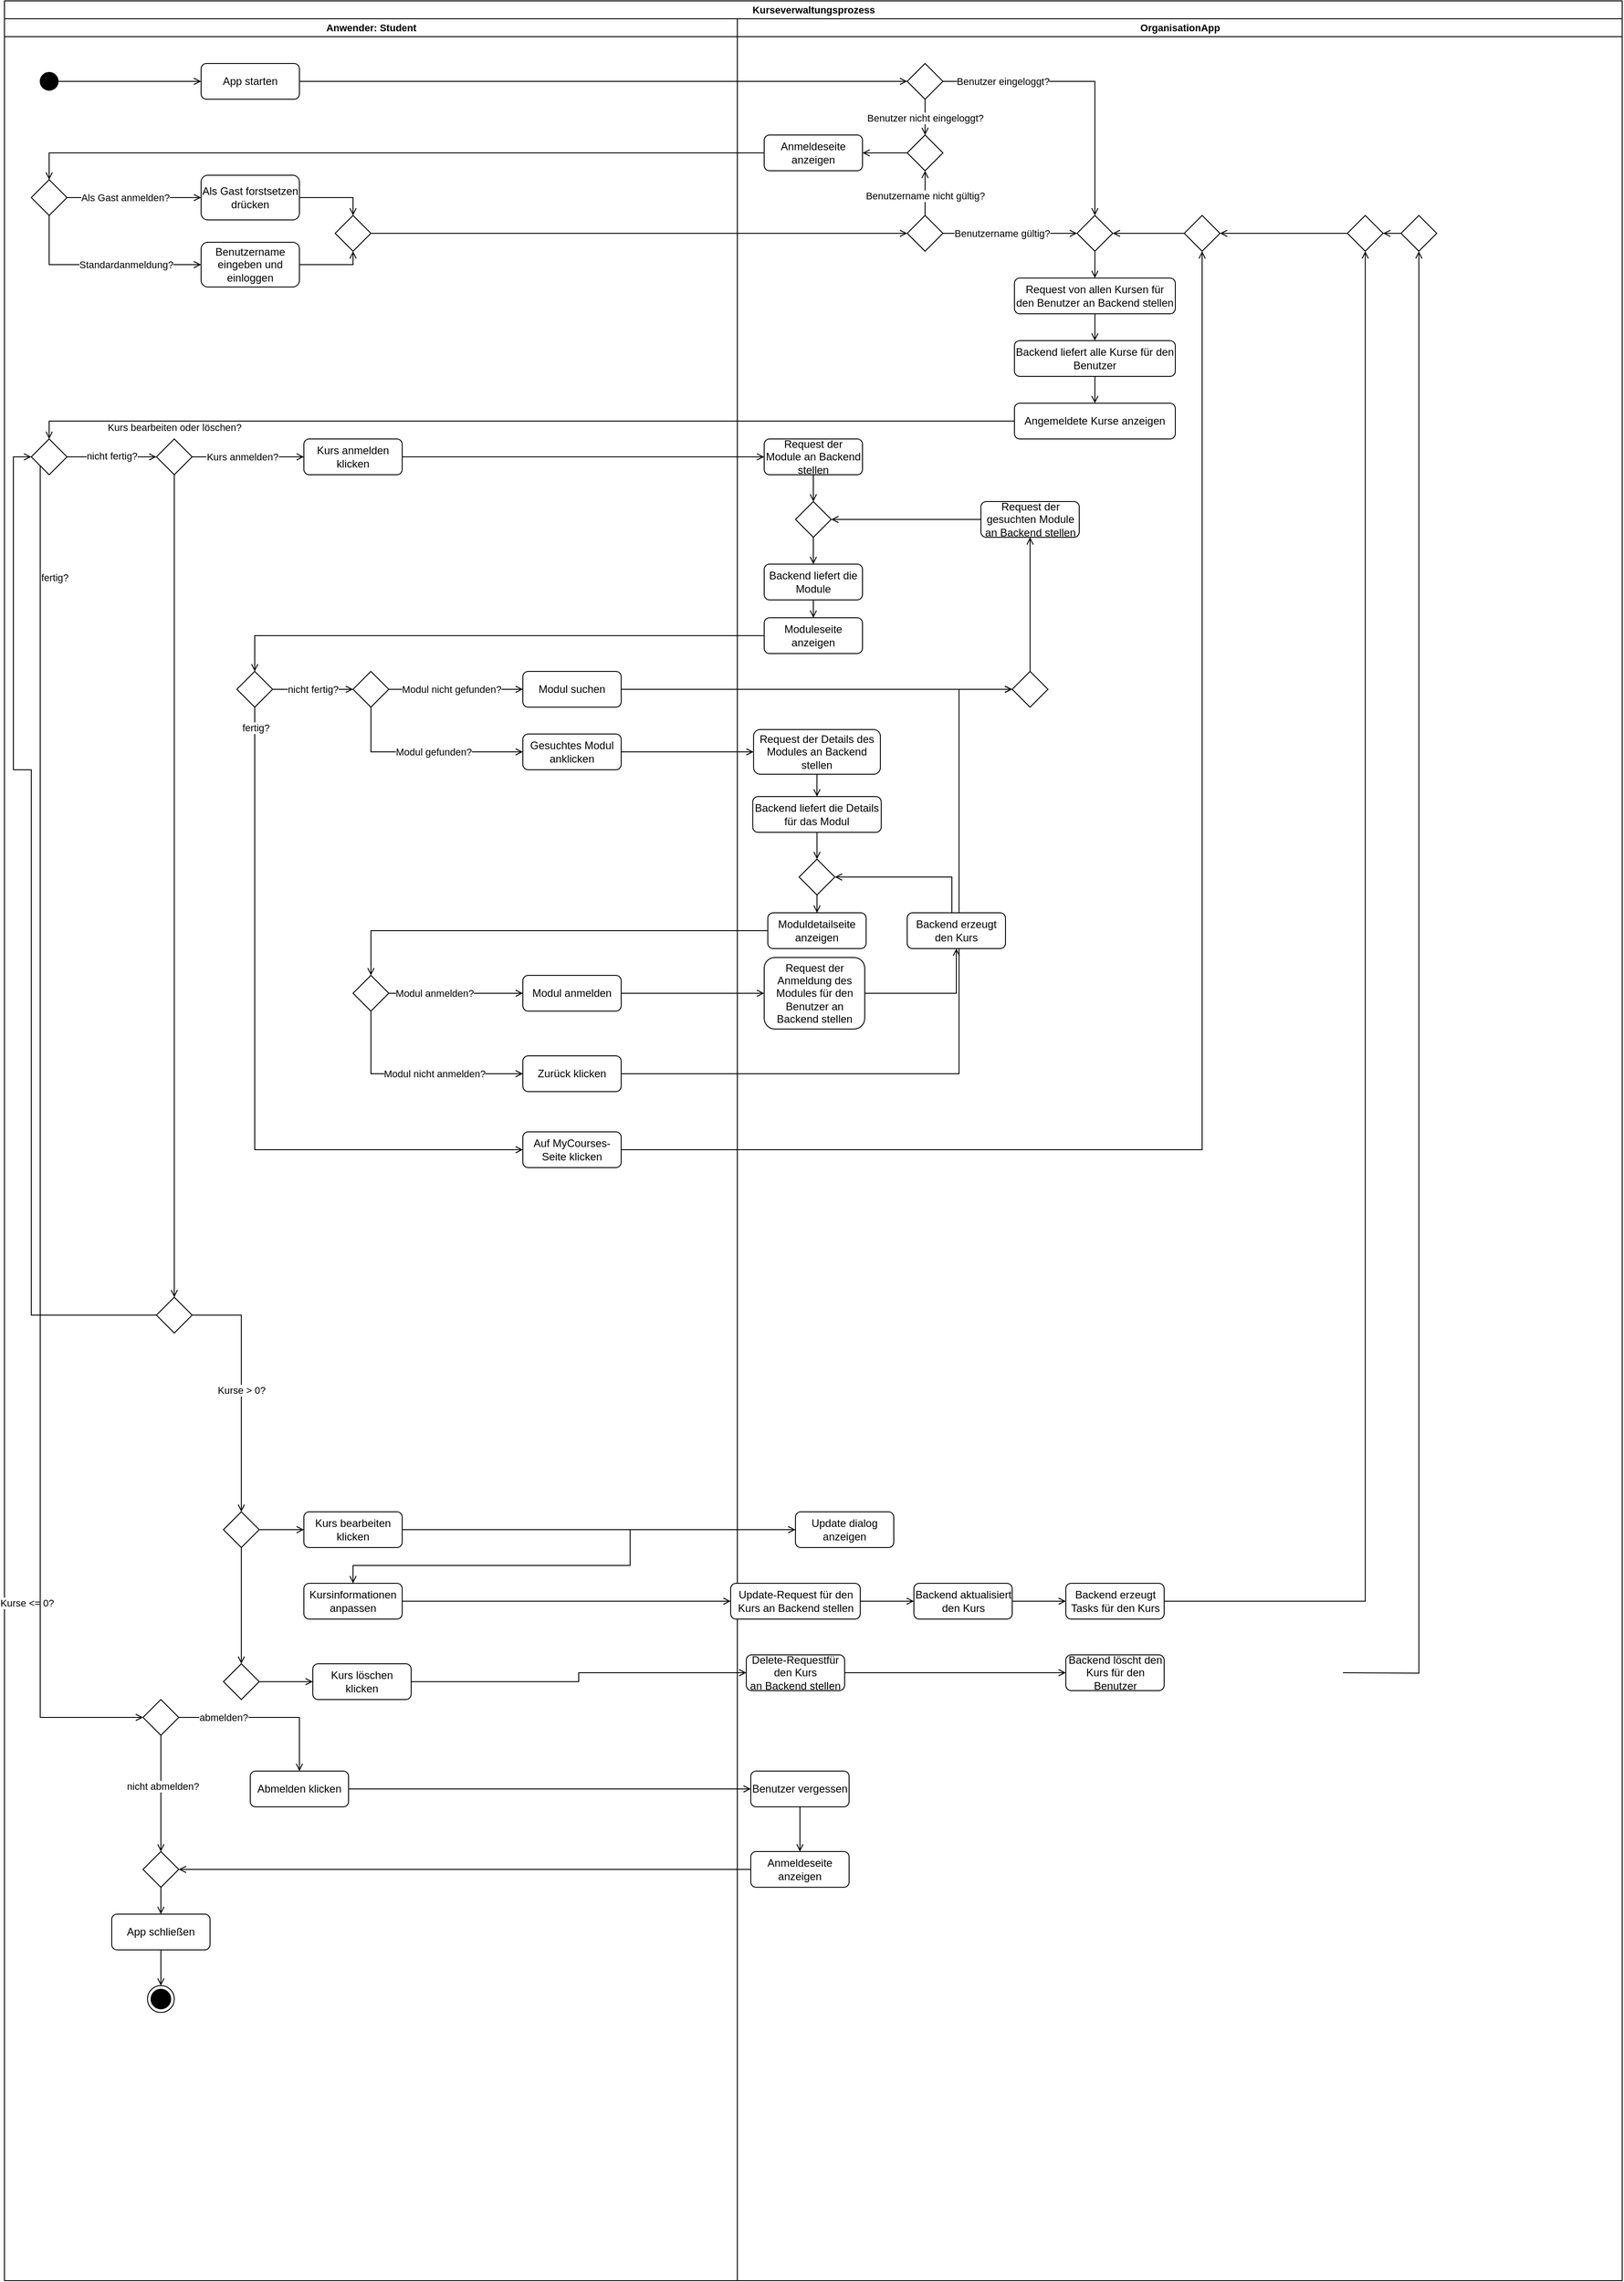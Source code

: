 <mxfile version="22.1.16" type="device">
  <diagram id="prtHgNgQTEPvFCAcTncT" name="Page-1">
    <mxGraphModel dx="6248" dy="3636" grid="1" gridSize="10" guides="1" tooltips="1" connect="1" arrows="1" fold="1" page="1" pageScale="1" pageWidth="2339" pageHeight="3300" math="0" shadow="0">
      <root>
        <mxCell id="0" />
        <mxCell id="1" parent="0" />
        <mxCell id="r15vyIwHmRAf6tkdbMvE-11" value="Kurseverwaltungsprozess" style="swimlane;childLayout=stackLayout;resizeParent=1;resizeParentMax=0;startSize=20;html=1;fontFamily=Helvetica;fontSize=11;fontColor=default;" parent="1" vertex="1">
          <mxGeometry x="220" y="50" width="1810" height="2550" as="geometry" />
        </mxCell>
        <mxCell id="0JrusJnMJfVBX46V95SI-39" style="edgeStyle=orthogonalEdgeStyle;rounded=0;orthogonalLoop=1;jettySize=auto;html=1;endArrow=open;endFill=0;" parent="r15vyIwHmRAf6tkdbMvE-11" source="0JrusJnMJfVBX46V95SI-16" target="0JrusJnMJfVBX46V95SI-38" edge="1">
          <mxGeometry relative="1" as="geometry">
            <Array as="points">
              <mxPoint x="760" y="260" />
              <mxPoint x="760" y="260" />
            </Array>
          </mxGeometry>
        </mxCell>
        <mxCell id="0JrusJnMJfVBX46V95SI-12" style="edgeStyle=orthogonalEdgeStyle;rounded=0;orthogonalLoop=1;jettySize=auto;html=1;endArrow=open;endFill=0;" parent="r15vyIwHmRAf6tkdbMvE-11" source="r15vyIwHmRAf6tkdbMvE-31" target="0JrusJnMJfVBX46V95SI-8" edge="1">
          <mxGeometry relative="1" as="geometry" />
        </mxCell>
        <mxCell id="lxgantifRZ7oLD4zVD7n-120" style="edgeStyle=orthogonalEdgeStyle;shape=connector;rounded=0;orthogonalLoop=1;jettySize=auto;html=1;labelBackgroundColor=default;strokeColor=default;align=center;verticalAlign=middle;fontFamily=Helvetica;fontSize=11;fontColor=default;endArrow=open;endFill=0;" edge="1" parent="r15vyIwHmRAf6tkdbMvE-11" source="0JrusJnMJfVBX46V95SI-94" target="lxgantifRZ7oLD4zVD7n-123">
          <mxGeometry relative="1" as="geometry">
            <Array as="points">
              <mxPoint x="580" y="510" />
              <mxPoint x="580" y="510" />
            </Array>
          </mxGeometry>
        </mxCell>
        <mxCell id="lxgantifRZ7oLD4zVD7n-125" style="edgeStyle=orthogonalEdgeStyle;shape=connector;rounded=0;orthogonalLoop=1;jettySize=auto;html=1;labelBackgroundColor=default;strokeColor=default;align=center;verticalAlign=middle;fontFamily=Helvetica;fontSize=11;fontColor=default;endArrow=open;endFill=0;" edge="1" parent="r15vyIwHmRAf6tkdbMvE-11" source="lxgantifRZ7oLD4zVD7n-119" target="lxgantifRZ7oLD4zVD7n-166">
          <mxGeometry relative="1" as="geometry">
            <Array as="points">
              <mxPoint x="280" y="710" />
            </Array>
          </mxGeometry>
        </mxCell>
        <mxCell id="lxgantifRZ7oLD4zVD7n-143" style="edgeStyle=orthogonalEdgeStyle;shape=connector;rounded=0;orthogonalLoop=1;jettySize=auto;html=1;labelBackgroundColor=default;strokeColor=default;align=center;verticalAlign=middle;fontFamily=Helvetica;fontSize=11;fontColor=default;endArrow=open;endFill=0;" edge="1" parent="r15vyIwHmRAf6tkdbMvE-11" source="lxgantifRZ7oLD4zVD7n-128" target="lxgantifRZ7oLD4zVD7n-141">
          <mxGeometry relative="1" as="geometry" />
        </mxCell>
        <mxCell id="lxgantifRZ7oLD4zVD7n-179" style="edgeStyle=orthogonalEdgeStyle;shape=connector;rounded=0;orthogonalLoop=1;jettySize=auto;html=1;labelBackgroundColor=default;strokeColor=default;align=center;verticalAlign=middle;fontFamily=Helvetica;fontSize=11;fontColor=default;endArrow=open;endFill=0;" edge="1" parent="r15vyIwHmRAf6tkdbMvE-11" source="lxgantifRZ7oLD4zVD7n-129" target="lxgantifRZ7oLD4zVD7n-178">
          <mxGeometry relative="1" as="geometry" />
        </mxCell>
        <mxCell id="lxgantifRZ7oLD4zVD7n-165" style="edgeStyle=orthogonalEdgeStyle;shape=connector;rounded=0;orthogonalLoop=1;jettySize=auto;html=1;labelBackgroundColor=default;strokeColor=default;align=center;verticalAlign=middle;fontFamily=Helvetica;fontSize=11;fontColor=default;endArrow=open;endFill=0;" edge="1" parent="r15vyIwHmRAf6tkdbMvE-11" source="lxgantifRZ7oLD4zVD7n-161" target="lxgantifRZ7oLD4zVD7n-169">
          <mxGeometry relative="1" as="geometry">
            <mxPoint x="470.0" y="1250" as="sourcePoint" />
            <mxPoint x="1045" y="1070.0" as="targetPoint" />
            <Array as="points">
              <mxPoint x="1068" y="1200" />
            </Array>
          </mxGeometry>
        </mxCell>
        <mxCell id="r15vyIwHmRAf6tkdbMvE-21" style="edgeStyle=orthogonalEdgeStyle;shape=connector;rounded=0;orthogonalLoop=1;jettySize=auto;html=1;labelBackgroundColor=default;strokeColor=default;align=center;verticalAlign=middle;fontFamily=Helvetica;fontSize=11;fontColor=default;endArrow=open;endFill=0;" parent="r15vyIwHmRAf6tkdbMvE-11" source="r15vyIwHmRAf6tkdbMvE-18" target="r15vyIwHmRAf6tkdbMvE-20" edge="1">
          <mxGeometry relative="1" as="geometry" />
        </mxCell>
        <mxCell id="lxgantifRZ7oLD4zVD7n-191" style="edgeStyle=orthogonalEdgeStyle;shape=connector;rounded=0;orthogonalLoop=1;jettySize=auto;html=1;labelBackgroundColor=default;strokeColor=default;align=center;verticalAlign=middle;fontFamily=Helvetica;fontSize=11;fontColor=default;endArrow=open;endFill=0;" edge="1" parent="r15vyIwHmRAf6tkdbMvE-11" source="lxgantifRZ7oLD4zVD7n-186" target="lxgantifRZ7oLD4zVD7n-188">
          <mxGeometry relative="1" as="geometry">
            <mxPoint x="1330" y="490" as="targetPoint" />
          </mxGeometry>
        </mxCell>
        <mxCell id="lxgantifRZ7oLD4zVD7n-156" style="edgeStyle=orthogonalEdgeStyle;shape=connector;rounded=0;orthogonalLoop=1;jettySize=auto;html=1;labelBackgroundColor=default;strokeColor=default;align=center;verticalAlign=middle;fontFamily=Helvetica;fontSize=11;fontColor=default;endArrow=open;endFill=0;" edge="1" parent="r15vyIwHmRAf6tkdbMvE-11" source="0JrusJnMJfVBX46V95SI-2" target="0JrusJnMJfVBX46V95SI-110">
          <mxGeometry relative="1" as="geometry">
            <mxPoint x="907.474" y="530.026" as="targetPoint" />
            <Array as="points">
              <mxPoint x="50" y="470" />
            </Array>
          </mxGeometry>
        </mxCell>
        <mxCell id="lxgantifRZ7oLD4zVD7n-139" style="edgeStyle=orthogonalEdgeStyle;shape=connector;rounded=0;orthogonalLoop=1;jettySize=auto;html=1;labelBackgroundColor=default;strokeColor=default;align=center;verticalAlign=middle;fontFamily=Helvetica;fontSize=11;fontColor=default;endArrow=open;endFill=0;" edge="1" parent="r15vyIwHmRAf6tkdbMvE-11" source="lxgantifRZ7oLD4zVD7n-121" target="lxgantifRZ7oLD4zVD7n-169">
          <mxGeometry relative="1" as="geometry">
            <Array as="points">
              <mxPoint x="840" y="770" />
              <mxPoint x="840" y="770" />
            </Array>
          </mxGeometry>
        </mxCell>
        <mxCell id="r15vyIwHmRAf6tkdbMvE-12" value="Anwender: Student" style="swimlane;startSize=20;html=1;fontFamily=Helvetica;fontSize=11;fontColor=default;" parent="r15vyIwHmRAf6tkdbMvE-11" vertex="1">
          <mxGeometry y="20" width="820" height="2530" as="geometry" />
        </mxCell>
        <mxCell id="0JrusJnMJfVBX46V95SI-94" value="Kurs anmelden klicken" style="rounded=1;whiteSpace=wrap;html=1;" parent="r15vyIwHmRAf6tkdbMvE-12" vertex="1">
          <mxGeometry x="335" y="470" width="110" height="40" as="geometry" />
        </mxCell>
        <mxCell id="lxgantifRZ7oLD4zVD7n-192" style="edgeStyle=orthogonalEdgeStyle;shape=connector;rounded=0;orthogonalLoop=1;jettySize=auto;html=1;labelBackgroundColor=default;strokeColor=default;align=center;verticalAlign=middle;fontFamily=Helvetica;fontSize=11;fontColor=default;endArrow=open;endFill=0;" edge="1" parent="r15vyIwHmRAf6tkdbMvE-12" source="0JrusJnMJfVBX46V95SI-5" target="0JrusJnMJfVBX46V95SI-16">
          <mxGeometry relative="1" as="geometry">
            <Array as="points">
              <mxPoint x="390" y="275" />
            </Array>
          </mxGeometry>
        </mxCell>
        <mxCell id="0JrusJnMJfVBX46V95SI-5" value="Benutzername eingeben und einloggen" style="rounded=1;whiteSpace=wrap;html=1;" parent="r15vyIwHmRAf6tkdbMvE-12" vertex="1">
          <mxGeometry x="220" y="250" width="110" height="50" as="geometry" />
        </mxCell>
        <mxCell id="0JrusJnMJfVBX46V95SI-9" value="Als Gast forstsetzen drücken" style="rounded=1;whiteSpace=wrap;html=1;" parent="r15vyIwHmRAf6tkdbMvE-12" vertex="1">
          <mxGeometry x="220" y="175" width="110" height="50" as="geometry" />
        </mxCell>
        <mxCell id="0JrusJnMJfVBX46V95SI-16" value="" style="rhombus;whiteSpace=wrap;html=1;" parent="r15vyIwHmRAf6tkdbMvE-12" vertex="1">
          <mxGeometry x="370" y="220" width="40" height="40" as="geometry" />
        </mxCell>
        <mxCell id="0JrusJnMJfVBX46V95SI-18" style="edgeStyle=orthogonalEdgeStyle;rounded=0;orthogonalLoop=1;jettySize=auto;html=1;endArrow=open;endFill=0;" parent="r15vyIwHmRAf6tkdbMvE-12" source="0JrusJnMJfVBX46V95SI-9" target="0JrusJnMJfVBX46V95SI-16" edge="1">
          <mxGeometry relative="1" as="geometry">
            <Array as="points">
              <mxPoint x="390" y="200" />
            </Array>
          </mxGeometry>
        </mxCell>
        <mxCell id="0JrusJnMJfVBX46V95SI-8" value="" style="rhombus;whiteSpace=wrap;html=1;" parent="r15vyIwHmRAf6tkdbMvE-12" vertex="1">
          <mxGeometry x="30" y="180" width="40" height="40" as="geometry" />
        </mxCell>
        <mxCell id="0JrusJnMJfVBX46V95SI-10" style="edgeStyle=orthogonalEdgeStyle;rounded=0;orthogonalLoop=1;jettySize=auto;html=1;endArrow=open;endFill=0;" parent="r15vyIwHmRAf6tkdbMvE-12" source="0JrusJnMJfVBX46V95SI-8" target="0JrusJnMJfVBX46V95SI-5" edge="1">
          <mxGeometry relative="1" as="geometry">
            <Array as="points">
              <mxPoint x="50" y="275" />
            </Array>
          </mxGeometry>
        </mxCell>
        <mxCell id="0JrusJnMJfVBX46V95SI-13" value="Standardanmeldung?" style="edgeLabel;html=1;align=center;verticalAlign=middle;resizable=0;points=[];" parent="0JrusJnMJfVBX46V95SI-10" vertex="1" connectable="0">
          <mxGeometry x="-0.062" relative="1" as="geometry">
            <mxPoint x="35" as="offset" />
          </mxGeometry>
        </mxCell>
        <mxCell id="0JrusJnMJfVBX46V95SI-11" style="edgeStyle=orthogonalEdgeStyle;rounded=0;orthogonalLoop=1;jettySize=auto;html=1;endArrow=open;endFill=0;" parent="r15vyIwHmRAf6tkdbMvE-12" source="0JrusJnMJfVBX46V95SI-8" target="0JrusJnMJfVBX46V95SI-9" edge="1">
          <mxGeometry relative="1" as="geometry">
            <Array as="points">
              <mxPoint x="125" y="200" />
            </Array>
          </mxGeometry>
        </mxCell>
        <mxCell id="0JrusJnMJfVBX46V95SI-15" value="Als Gast anmelden?" style="edgeLabel;html=1;align=center;verticalAlign=middle;resizable=0;points=[];" parent="0JrusJnMJfVBX46V95SI-11" vertex="1" connectable="0">
          <mxGeometry x="-0.052" relative="1" as="geometry">
            <mxPoint x="-6" as="offset" />
          </mxGeometry>
        </mxCell>
        <mxCell id="0JrusJnMJfVBX46V95SI-99" style="edgeStyle=orthogonalEdgeStyle;rounded=0;orthogonalLoop=1;jettySize=auto;html=1;endArrow=open;endFill=0;" parent="r15vyIwHmRAf6tkdbMvE-12" source="0JrusJnMJfVBX46V95SI-98" target="0JrusJnMJfVBX46V95SI-94" edge="1">
          <mxGeometry relative="1" as="geometry" />
        </mxCell>
        <mxCell id="lxgantifRZ7oLD4zVD7n-19" value="Kurs anmelden?" style="edgeLabel;html=1;align=center;verticalAlign=middle;resizable=0;points=[];fontSize=11;fontFamily=Helvetica;fontColor=default;" vertex="1" connectable="0" parent="0JrusJnMJfVBX46V95SI-99">
          <mxGeometry x="-0.483" relative="1" as="geometry">
            <mxPoint x="23" as="offset" />
          </mxGeometry>
        </mxCell>
        <mxCell id="0JrusJnMJfVBX46V95SI-98" value="" style="rhombus;whiteSpace=wrap;html=1;" parent="r15vyIwHmRAf6tkdbMvE-12" vertex="1">
          <mxGeometry x="170" y="470" width="40" height="40" as="geometry" />
        </mxCell>
        <mxCell id="lxgantifRZ7oLD4zVD7n-4" style="edgeStyle=orthogonalEdgeStyle;rounded=0;orthogonalLoop=1;jettySize=auto;html=1;endArrow=open;endFill=0;" edge="1" parent="r15vyIwHmRAf6tkdbMvE-12" source="0JrusJnMJfVBX46V95SI-110" target="0JrusJnMJfVBX46V95SI-98">
          <mxGeometry relative="1" as="geometry">
            <Array as="points">
              <mxPoint x="100" y="490" />
              <mxPoint x="100" y="490" />
            </Array>
          </mxGeometry>
        </mxCell>
        <mxCell id="lxgantifRZ7oLD4zVD7n-5" value="nicht fertig?" style="edgeLabel;html=1;align=center;verticalAlign=middle;resizable=0;points=[];" vertex="1" connectable="0" parent="lxgantifRZ7oLD4zVD7n-4">
          <mxGeometry x="-0.002" y="1" relative="1" as="geometry">
            <mxPoint as="offset" />
          </mxGeometry>
        </mxCell>
        <mxCell id="0JrusJnMJfVBX46V95SI-110" value="" style="rhombus;whiteSpace=wrap;html=1;" parent="r15vyIwHmRAf6tkdbMvE-12" vertex="1">
          <mxGeometry x="30" y="470" width="40" height="40" as="geometry" />
        </mxCell>
        <mxCell id="lxgantifRZ7oLD4zVD7n-187" style="edgeStyle=orthogonalEdgeStyle;shape=connector;rounded=0;orthogonalLoop=1;jettySize=auto;html=1;labelBackgroundColor=default;strokeColor=default;align=center;verticalAlign=middle;fontFamily=Helvetica;fontSize=11;fontColor=default;endArrow=open;endFill=0;" edge="1" parent="r15vyIwHmRAf6tkdbMvE-12" source="lxgantifRZ7oLD4zVD7n-166" target="lxgantifRZ7oLD4zVD7n-186">
          <mxGeometry relative="1" as="geometry">
            <Array as="points">
              <mxPoint x="280" y="1265" />
            </Array>
          </mxGeometry>
        </mxCell>
        <mxCell id="lxgantifRZ7oLD4zVD7n-194" value="fertig?" style="edgeLabel;html=1;align=center;verticalAlign=middle;resizable=0;points=[];fontSize=11;fontFamily=Helvetica;fontColor=default;" vertex="1" connectable="0" parent="lxgantifRZ7oLD4zVD7n-187">
          <mxGeometry x="-0.942" y="1" relative="1" as="geometry">
            <mxPoint as="offset" />
          </mxGeometry>
        </mxCell>
        <mxCell id="lxgantifRZ7oLD4zVD7n-166" value="" style="rhombus;whiteSpace=wrap;html=1;" vertex="1" parent="r15vyIwHmRAf6tkdbMvE-12">
          <mxGeometry x="260" y="730" width="40" height="40" as="geometry" />
        </mxCell>
        <mxCell id="lxgantifRZ7oLD4zVD7n-128" value="Gesuchtes Modul anklicken" style="rounded=1;whiteSpace=wrap;html=1;" vertex="1" parent="r15vyIwHmRAf6tkdbMvE-12">
          <mxGeometry x="580" y="800" width="110" height="40" as="geometry" />
        </mxCell>
        <mxCell id="lxgantifRZ7oLD4zVD7n-129" value="Modul anmelden" style="rounded=1;whiteSpace=wrap;html=1;" vertex="1" parent="r15vyIwHmRAf6tkdbMvE-12">
          <mxGeometry x="580" y="1070" width="110" height="40" as="geometry" />
        </mxCell>
        <mxCell id="lxgantifRZ7oLD4zVD7n-161" value="Zurück klicken" style="rounded=1;whiteSpace=wrap;html=1;" vertex="1" parent="r15vyIwHmRAf6tkdbMvE-12">
          <mxGeometry x="580" y="1160" width="110" height="40" as="geometry" />
        </mxCell>
        <mxCell id="lxgantifRZ7oLD4zVD7n-186" value="Auf MyCourses-Seite klicken" style="rounded=1;whiteSpace=wrap;html=1;" vertex="1" parent="r15vyIwHmRAf6tkdbMvE-12">
          <mxGeometry x="580" y="1245" width="110" height="40" as="geometry" />
        </mxCell>
        <mxCell id="r15vyIwHmRAf6tkdbMvE-15" value="" style="ellipse;whiteSpace=wrap;html=1;fillColor=#000000;" parent="r15vyIwHmRAf6tkdbMvE-12" vertex="1">
          <mxGeometry x="40" y="60" width="20" height="20" as="geometry" />
        </mxCell>
        <mxCell id="r15vyIwHmRAf6tkdbMvE-18" value="App starten" style="rounded=1;whiteSpace=wrap;html=1;" parent="r15vyIwHmRAf6tkdbMvE-12" vertex="1">
          <mxGeometry x="220" y="50" width="110" height="40" as="geometry" />
        </mxCell>
        <mxCell id="r15vyIwHmRAf6tkdbMvE-17" style="edgeStyle=orthogonalEdgeStyle;shape=connector;rounded=0;orthogonalLoop=1;jettySize=auto;html=1;labelBackgroundColor=default;strokeColor=default;align=center;verticalAlign=middle;fontFamily=Helvetica;fontSize=11;fontColor=default;endArrow=open;endFill=0;" parent="r15vyIwHmRAf6tkdbMvE-12" source="r15vyIwHmRAf6tkdbMvE-15" target="r15vyIwHmRAf6tkdbMvE-18" edge="1">
          <mxGeometry relative="1" as="geometry">
            <mxPoint x="410" y="50" as="targetPoint" />
          </mxGeometry>
        </mxCell>
        <mxCell id="lxgantifRZ7oLD4zVD7n-134" value="" style="rhombus;whiteSpace=wrap;html=1;" vertex="1" parent="r15vyIwHmRAf6tkdbMvE-12">
          <mxGeometry x="390" y="730" width="40" height="40" as="geometry" />
        </mxCell>
        <mxCell id="lxgantifRZ7oLD4zVD7n-137" style="edgeStyle=orthogonalEdgeStyle;shape=connector;rounded=0;orthogonalLoop=1;jettySize=auto;html=1;labelBackgroundColor=default;strokeColor=default;align=center;verticalAlign=middle;fontFamily=Helvetica;fontSize=11;fontColor=default;endArrow=open;endFill=0;" edge="1" parent="r15vyIwHmRAf6tkdbMvE-12" source="lxgantifRZ7oLD4zVD7n-134" target="lxgantifRZ7oLD4zVD7n-128">
          <mxGeometry relative="1" as="geometry">
            <Array as="points">
              <mxPoint x="410" y="820" />
            </Array>
          </mxGeometry>
        </mxCell>
        <mxCell id="lxgantifRZ7oLD4zVD7n-138" value="Modul gefunden?" style="edgeLabel;html=1;align=center;verticalAlign=middle;resizable=0;points=[];fontSize=11;fontFamily=Helvetica;fontColor=default;" vertex="1" connectable="0" parent="lxgantifRZ7oLD4zVD7n-137">
          <mxGeometry x="-0.356" y="1" relative="1" as="geometry">
            <mxPoint x="49" y="1" as="offset" />
          </mxGeometry>
        </mxCell>
        <mxCell id="lxgantifRZ7oLD4zVD7n-167" style="edgeStyle=orthogonalEdgeStyle;shape=connector;rounded=0;orthogonalLoop=1;jettySize=auto;html=1;labelBackgroundColor=default;strokeColor=default;align=center;verticalAlign=middle;fontFamily=Helvetica;fontSize=11;fontColor=default;endArrow=open;endFill=0;" edge="1" parent="r15vyIwHmRAf6tkdbMvE-12" source="lxgantifRZ7oLD4zVD7n-166" target="lxgantifRZ7oLD4zVD7n-134">
          <mxGeometry relative="1" as="geometry" />
        </mxCell>
        <mxCell id="lxgantifRZ7oLD4zVD7n-168" value="nicht fertig?" style="edgeLabel;html=1;align=center;verticalAlign=middle;resizable=0;points=[];fontSize=11;fontFamily=Helvetica;fontColor=default;" vertex="1" connectable="0" parent="lxgantifRZ7oLD4zVD7n-167">
          <mxGeometry x="-0.292" y="2" relative="1" as="geometry">
            <mxPoint x="13" y="2" as="offset" />
          </mxGeometry>
        </mxCell>
        <mxCell id="lxgantifRZ7oLD4zVD7n-121" value="Modul suchen" style="rounded=1;whiteSpace=wrap;html=1;" vertex="1" parent="r15vyIwHmRAf6tkdbMvE-12">
          <mxGeometry x="580" y="730" width="110" height="40" as="geometry" />
        </mxCell>
        <mxCell id="lxgantifRZ7oLD4zVD7n-135" style="edgeStyle=orthogonalEdgeStyle;shape=connector;rounded=0;orthogonalLoop=1;jettySize=auto;html=1;labelBackgroundColor=default;strokeColor=default;align=center;verticalAlign=middle;fontFamily=Helvetica;fontSize=11;fontColor=default;endArrow=open;endFill=0;" edge="1" parent="r15vyIwHmRAf6tkdbMvE-12" source="lxgantifRZ7oLD4zVD7n-134" target="lxgantifRZ7oLD4zVD7n-121">
          <mxGeometry relative="1" as="geometry" />
        </mxCell>
        <mxCell id="lxgantifRZ7oLD4zVD7n-136" value="Modul nicht gefunden?" style="edgeLabel;html=1;align=center;verticalAlign=middle;resizable=0;points=[];fontSize=11;fontFamily=Helvetica;fontColor=default;" vertex="1" connectable="0" parent="lxgantifRZ7oLD4zVD7n-135">
          <mxGeometry x="0.251" relative="1" as="geometry">
            <mxPoint x="-24" as="offset" />
          </mxGeometry>
        </mxCell>
        <mxCell id="lxgantifRZ7oLD4zVD7n-171" value="" style="rhombus;whiteSpace=wrap;html=1;" vertex="1" parent="r15vyIwHmRAf6tkdbMvE-12">
          <mxGeometry x="390" y="1070" width="40" height="40" as="geometry" />
        </mxCell>
        <mxCell id="lxgantifRZ7oLD4zVD7n-175" style="edgeStyle=orthogonalEdgeStyle;shape=connector;rounded=0;orthogonalLoop=1;jettySize=auto;html=1;labelBackgroundColor=default;strokeColor=default;align=center;verticalAlign=middle;fontFamily=Helvetica;fontSize=11;fontColor=default;endArrow=open;endFill=0;" edge="1" parent="r15vyIwHmRAf6tkdbMvE-12" source="lxgantifRZ7oLD4zVD7n-171" target="lxgantifRZ7oLD4zVD7n-161">
          <mxGeometry relative="1" as="geometry">
            <Array as="points">
              <mxPoint x="410" y="1180" />
            </Array>
          </mxGeometry>
        </mxCell>
        <mxCell id="lxgantifRZ7oLD4zVD7n-176" value="Modul nicht anmelden?" style="edgeLabel;html=1;align=center;verticalAlign=middle;resizable=0;points=[];fontSize=11;fontFamily=Helvetica;fontColor=default;" vertex="1" connectable="0" parent="lxgantifRZ7oLD4zVD7n-175">
          <mxGeometry x="0.246" y="1" relative="1" as="geometry">
            <mxPoint x="-9" y="1" as="offset" />
          </mxGeometry>
        </mxCell>
        <mxCell id="lxgantifRZ7oLD4zVD7n-172" style="edgeStyle=orthogonalEdgeStyle;shape=connector;rounded=0;orthogonalLoop=1;jettySize=auto;html=1;labelBackgroundColor=default;strokeColor=default;align=center;verticalAlign=middle;fontFamily=Helvetica;fontSize=11;fontColor=default;endArrow=open;endFill=0;" edge="1" parent="r15vyIwHmRAf6tkdbMvE-12" source="lxgantifRZ7oLD4zVD7n-171" target="lxgantifRZ7oLD4zVD7n-129">
          <mxGeometry relative="1" as="geometry">
            <Array as="points">
              <mxPoint x="500" y="1090" />
              <mxPoint x="500" y="1090" />
            </Array>
          </mxGeometry>
        </mxCell>
        <mxCell id="lxgantifRZ7oLD4zVD7n-174" value="Modul anmelden?" style="edgeLabel;html=1;align=center;verticalAlign=middle;resizable=0;points=[];fontSize=11;fontFamily=Helvetica;fontColor=default;" vertex="1" connectable="0" parent="lxgantifRZ7oLD4zVD7n-172">
          <mxGeometry x="-0.392" y="-1" relative="1" as="geometry">
            <mxPoint x="5" y="-1" as="offset" />
          </mxGeometry>
        </mxCell>
        <mxCell id="0JrusJnMJfVBX46V95SI-103" value="" style="rhombus;whiteSpace=wrap;html=1;" parent="r15vyIwHmRAf6tkdbMvE-12" vertex="1">
          <mxGeometry x="170" y="1430" width="40" height="40" as="geometry" />
        </mxCell>
        <mxCell id="0JrusJnMJfVBX46V95SI-105" style="edgeStyle=orthogonalEdgeStyle;rounded=0;orthogonalLoop=1;jettySize=auto;html=1;endArrow=open;endFill=0;" parent="r15vyIwHmRAf6tkdbMvE-12" source="0JrusJnMJfVBX46V95SI-98" target="0JrusJnMJfVBX46V95SI-103" edge="1">
          <mxGeometry relative="1" as="geometry" />
        </mxCell>
        <mxCell id="lxgantifRZ7oLD4zVD7n-20" value="Kurs bearbeiten oder löschen?" style="edgeLabel;html=1;align=center;verticalAlign=middle;resizable=0;points=[];fontSize=11;fontFamily=Helvetica;fontColor=default;" vertex="1" connectable="0" parent="0JrusJnMJfVBX46V95SI-105">
          <mxGeometry x="-0.426" y="1" relative="1" as="geometry">
            <mxPoint x="-1" y="-317" as="offset" />
          </mxGeometry>
        </mxCell>
        <mxCell id="0JrusJnMJfVBX46V95SI-104" style="edgeStyle=orthogonalEdgeStyle;rounded=0;orthogonalLoop=1;jettySize=auto;html=1;endArrow=open;endFill=0;" parent="r15vyIwHmRAf6tkdbMvE-12" source="0JrusJnMJfVBX46V95SI-103" target="0JrusJnMJfVBX46V95SI-110" edge="1">
          <mxGeometry relative="1" as="geometry">
            <Array as="points">
              <mxPoint x="30" y="1450" />
              <mxPoint x="30" y="840" />
              <mxPoint x="10" y="840" />
              <mxPoint x="10" y="490" />
            </Array>
          </mxGeometry>
        </mxCell>
        <mxCell id="lxgantifRZ7oLD4zVD7n-22" value="Kurse &amp;lt;= 0?" style="edgeLabel;html=1;align=center;verticalAlign=middle;resizable=0;points=[];fontSize=11;fontFamily=Helvetica;fontColor=default;" vertex="1" connectable="0" parent="0JrusJnMJfVBX46V95SI-104">
          <mxGeometry x="-0.189" y="1" relative="1" as="geometry">
            <mxPoint x="-4" y="644" as="offset" />
          </mxGeometry>
        </mxCell>
        <mxCell id="lxgantifRZ7oLD4zVD7n-177" style="edgeStyle=orthogonalEdgeStyle;shape=connector;rounded=0;orthogonalLoop=1;jettySize=auto;html=1;labelBackgroundColor=default;strokeColor=default;align=center;verticalAlign=middle;fontFamily=Helvetica;fontSize=11;fontColor=default;endArrow=open;endFill=0;" edge="1" parent="r15vyIwHmRAf6tkdbMvE-11" source="lxgantifRZ7oLD4zVD7n-122" target="lxgantifRZ7oLD4zVD7n-171">
          <mxGeometry relative="1" as="geometry" />
        </mxCell>
        <mxCell id="r15vyIwHmRAf6tkdbMvE-13" value="OrganisationApp" style="swimlane;startSize=20;html=1;fontFamily=Helvetica;fontSize=11;fontColor=default;" parent="r15vyIwHmRAf6tkdbMvE-11" vertex="1">
          <mxGeometry x="820" y="20" width="990" height="2530" as="geometry" />
        </mxCell>
        <mxCell id="r15vyIwHmRAf6tkdbMvE-33" style="edgeStyle=orthogonalEdgeStyle;shape=connector;rounded=0;orthogonalLoop=1;jettySize=auto;html=1;labelBackgroundColor=default;strokeColor=default;align=center;verticalAlign=middle;fontFamily=Helvetica;fontSize=11;fontColor=default;endArrow=open;endFill=0;" parent="r15vyIwHmRAf6tkdbMvE-13" source="r15vyIwHmRAf6tkdbMvE-20" target="0JrusJnMJfVBX46V95SI-40" edge="1">
          <mxGeometry relative="1" as="geometry">
            <Array as="points">
              <mxPoint x="210" y="120" />
              <mxPoint x="210" y="120" />
            </Array>
          </mxGeometry>
        </mxCell>
        <mxCell id="r15vyIwHmRAf6tkdbMvE-38" value="Benutzer nicht eingeloggt?" style="edgeLabel;html=1;align=center;verticalAlign=middle;resizable=0;points=[];fontSize=11;fontFamily=Helvetica;fontColor=default;" parent="r15vyIwHmRAf6tkdbMvE-33" vertex="1" connectable="0">
          <mxGeometry x="-0.428" y="-3" relative="1" as="geometry">
            <mxPoint x="3" y="9" as="offset" />
          </mxGeometry>
        </mxCell>
        <mxCell id="0JrusJnMJfVBX46V95SI-3" style="edgeStyle=orthogonalEdgeStyle;rounded=0;orthogonalLoop=1;jettySize=auto;html=1;endArrow=open;endFill=0;" parent="r15vyIwHmRAf6tkdbMvE-13" source="r15vyIwHmRAf6tkdbMvE-20" target="0JrusJnMJfVBX46V95SI-46" edge="1">
          <mxGeometry relative="1" as="geometry" />
        </mxCell>
        <mxCell id="0JrusJnMJfVBX46V95SI-4" value="Benutzer eingeloggt?" style="edgeLabel;html=1;align=center;verticalAlign=middle;resizable=0;points=[];" parent="0JrusJnMJfVBX46V95SI-3" vertex="1" connectable="0">
          <mxGeometry x="0.131" y="-1" relative="1" as="geometry">
            <mxPoint x="-102" y="-11" as="offset" />
          </mxGeometry>
        </mxCell>
        <mxCell id="r15vyIwHmRAf6tkdbMvE-20" value="" style="rhombus;whiteSpace=wrap;html=1;" parent="r15vyIwHmRAf6tkdbMvE-13" vertex="1">
          <mxGeometry x="190" y="50" width="40" height="40" as="geometry" />
        </mxCell>
        <mxCell id="r15vyIwHmRAf6tkdbMvE-31" value="Anmeldeseite anzeigen" style="rounded=1;whiteSpace=wrap;html=1;" parent="r15vyIwHmRAf6tkdbMvE-13" vertex="1">
          <mxGeometry x="30" y="130" width="110" height="40" as="geometry" />
        </mxCell>
        <mxCell id="0JrusJnMJfVBX46V95SI-2" value="Angemeldete Kurse anzeigen" style="rounded=1;whiteSpace=wrap;html=1;" parent="r15vyIwHmRAf6tkdbMvE-13" vertex="1">
          <mxGeometry x="310" y="430" width="180" height="40" as="geometry" />
        </mxCell>
        <mxCell id="0JrusJnMJfVBX46V95SI-41" style="edgeStyle=orthogonalEdgeStyle;rounded=0;orthogonalLoop=1;jettySize=auto;html=1;endArrow=open;endFill=0;" parent="r15vyIwHmRAf6tkdbMvE-13" source="0JrusJnMJfVBX46V95SI-38" target="0JrusJnMJfVBX46V95SI-40" edge="1">
          <mxGeometry relative="1" as="geometry">
            <mxPoint x="99.74" y="370" as="sourcePoint" />
            <mxPoint x="99.74" y="230" as="targetPoint" />
          </mxGeometry>
        </mxCell>
        <mxCell id="0JrusJnMJfVBX46V95SI-43" value="Benutzername nicht gültig?" style="edgeLabel;html=1;align=center;verticalAlign=middle;resizable=0;points=[];" parent="0JrusJnMJfVBX46V95SI-41" vertex="1" connectable="0">
          <mxGeometry x="-0.608" y="1" relative="1" as="geometry">
            <mxPoint x="1" y="-12" as="offset" />
          </mxGeometry>
        </mxCell>
        <mxCell id="0JrusJnMJfVBX46V95SI-44" style="edgeStyle=orthogonalEdgeStyle;rounded=0;orthogonalLoop=1;jettySize=auto;html=1;endArrow=open;endFill=0;" parent="r15vyIwHmRAf6tkdbMvE-13" source="0JrusJnMJfVBX46V95SI-38" target="0JrusJnMJfVBX46V95SI-46" edge="1">
          <mxGeometry relative="1" as="geometry" />
        </mxCell>
        <mxCell id="0JrusJnMJfVBX46V95SI-45" value="Benutzername gültig?" style="edgeLabel;html=1;align=center;verticalAlign=middle;resizable=0;points=[];" parent="0JrusJnMJfVBX46V95SI-44" vertex="1" connectable="0">
          <mxGeometry x="-0.815" y="-1" relative="1" as="geometry">
            <mxPoint x="52" y="-1" as="offset" />
          </mxGeometry>
        </mxCell>
        <mxCell id="0JrusJnMJfVBX46V95SI-38" value="" style="rhombus;whiteSpace=wrap;html=1;" parent="r15vyIwHmRAf6tkdbMvE-13" vertex="1">
          <mxGeometry x="190" y="220" width="40" height="40" as="geometry" />
        </mxCell>
        <mxCell id="0JrusJnMJfVBX46V95SI-42" style="edgeStyle=orthogonalEdgeStyle;rounded=0;orthogonalLoop=1;jettySize=auto;html=1;endArrow=open;endFill=0;" parent="r15vyIwHmRAf6tkdbMvE-13" source="0JrusJnMJfVBX46V95SI-40" target="r15vyIwHmRAf6tkdbMvE-31" edge="1">
          <mxGeometry relative="1" as="geometry" />
        </mxCell>
        <mxCell id="0JrusJnMJfVBX46V95SI-40" value="" style="rhombus;whiteSpace=wrap;html=1;" parent="r15vyIwHmRAf6tkdbMvE-13" vertex="1">
          <mxGeometry x="190" y="130" width="40" height="40" as="geometry" />
        </mxCell>
        <mxCell id="lxgantifRZ7oLD4zVD7n-153" style="edgeStyle=orthogonalEdgeStyle;shape=connector;rounded=0;orthogonalLoop=1;jettySize=auto;html=1;labelBackgroundColor=default;strokeColor=default;align=center;verticalAlign=middle;fontFamily=Helvetica;fontSize=11;fontColor=default;endArrow=open;endFill=0;" edge="1" parent="r15vyIwHmRAf6tkdbMvE-13" source="0JrusJnMJfVBX46V95SI-46" target="lxgantifRZ7oLD4zVD7n-150">
          <mxGeometry relative="1" as="geometry" />
        </mxCell>
        <mxCell id="0JrusJnMJfVBX46V95SI-46" value="" style="rhombus;whiteSpace=wrap;html=1;" parent="r15vyIwHmRAf6tkdbMvE-13" vertex="1">
          <mxGeometry x="380" y="220" width="40" height="40" as="geometry" />
        </mxCell>
        <mxCell id="lxgantifRZ7oLD4zVD7n-123" value="Request der Module an Backend stellen" style="rounded=1;whiteSpace=wrap;html=1;" vertex="1" parent="r15vyIwHmRAf6tkdbMvE-13">
          <mxGeometry x="30" y="470" width="110" height="40" as="geometry" />
        </mxCell>
        <mxCell id="lxgantifRZ7oLD4zVD7n-131" style="edgeStyle=orthogonalEdgeStyle;shape=connector;rounded=0;orthogonalLoop=1;jettySize=auto;html=1;labelBackgroundColor=default;strokeColor=default;align=center;verticalAlign=middle;fontFamily=Helvetica;fontSize=11;fontColor=default;endArrow=open;endFill=0;" edge="1" parent="r15vyIwHmRAf6tkdbMvE-13" source="lxgantifRZ7oLD4zVD7n-126" target="lxgantifRZ7oLD4zVD7n-157">
          <mxGeometry relative="1" as="geometry" />
        </mxCell>
        <mxCell id="lxgantifRZ7oLD4zVD7n-126" value="" style="rhombus;whiteSpace=wrap;html=1;" vertex="1" parent="r15vyIwHmRAf6tkdbMvE-13">
          <mxGeometry x="65" y="540" width="40" height="40" as="geometry" />
        </mxCell>
        <mxCell id="lxgantifRZ7oLD4zVD7n-130" style="edgeStyle=orthogonalEdgeStyle;shape=connector;rounded=0;orthogonalLoop=1;jettySize=auto;html=1;labelBackgroundColor=default;strokeColor=default;align=center;verticalAlign=middle;fontFamily=Helvetica;fontSize=11;fontColor=default;endArrow=open;endFill=0;" edge="1" parent="r15vyIwHmRAf6tkdbMvE-13" source="lxgantifRZ7oLD4zVD7n-123" target="lxgantifRZ7oLD4zVD7n-126">
          <mxGeometry relative="1" as="geometry" />
        </mxCell>
        <mxCell id="lxgantifRZ7oLD4zVD7n-140" style="edgeStyle=orthogonalEdgeStyle;shape=connector;rounded=0;orthogonalLoop=1;jettySize=auto;html=1;labelBackgroundColor=default;strokeColor=default;align=center;verticalAlign=middle;fontFamily=Helvetica;fontSize=11;fontColor=default;endArrow=open;endFill=0;" edge="1" parent="r15vyIwHmRAf6tkdbMvE-13" source="lxgantifRZ7oLD4zVD7n-132" target="lxgantifRZ7oLD4zVD7n-126">
          <mxGeometry relative="1" as="geometry">
            <Array as="points">
              <mxPoint x="190" y="560" />
              <mxPoint x="190" y="560" />
            </Array>
          </mxGeometry>
        </mxCell>
        <mxCell id="lxgantifRZ7oLD4zVD7n-154" style="edgeStyle=orthogonalEdgeStyle;shape=connector;rounded=0;orthogonalLoop=1;jettySize=auto;html=1;labelBackgroundColor=default;strokeColor=default;align=center;verticalAlign=middle;fontFamily=Helvetica;fontSize=11;fontColor=default;endArrow=open;endFill=0;" edge="1" parent="r15vyIwHmRAf6tkdbMvE-13" source="lxgantifRZ7oLD4zVD7n-150" target="lxgantifRZ7oLD4zVD7n-152">
          <mxGeometry relative="1" as="geometry" />
        </mxCell>
        <mxCell id="lxgantifRZ7oLD4zVD7n-150" value="Request von allen Kursen für den Benutzer an Backend stellen" style="rounded=1;whiteSpace=wrap;html=1;" vertex="1" parent="r15vyIwHmRAf6tkdbMvE-13">
          <mxGeometry x="310" y="290" width="180" height="40" as="geometry" />
        </mxCell>
        <mxCell id="lxgantifRZ7oLD4zVD7n-155" style="edgeStyle=orthogonalEdgeStyle;shape=connector;rounded=0;orthogonalLoop=1;jettySize=auto;html=1;labelBackgroundColor=default;strokeColor=default;align=center;verticalAlign=middle;fontFamily=Helvetica;fontSize=11;fontColor=default;endArrow=open;endFill=0;" edge="1" parent="r15vyIwHmRAf6tkdbMvE-13" source="lxgantifRZ7oLD4zVD7n-152" target="0JrusJnMJfVBX46V95SI-2">
          <mxGeometry relative="1" as="geometry" />
        </mxCell>
        <mxCell id="lxgantifRZ7oLD4zVD7n-152" value="Backend liefert alle Kurse für den Benutzer" style="rounded=1;whiteSpace=wrap;html=1;" vertex="1" parent="r15vyIwHmRAf6tkdbMvE-13">
          <mxGeometry x="310" y="360" width="180" height="40" as="geometry" />
        </mxCell>
        <mxCell id="lxgantifRZ7oLD4zVD7n-163" style="edgeStyle=orthogonalEdgeStyle;shape=connector;rounded=0;orthogonalLoop=1;jettySize=auto;html=1;labelBackgroundColor=default;strokeColor=default;align=center;verticalAlign=middle;fontFamily=Helvetica;fontSize=11;fontColor=default;endArrow=open;endFill=0;" edge="1" parent="r15vyIwHmRAf6tkdbMvE-13" source="lxgantifRZ7oLD4zVD7n-157" target="lxgantifRZ7oLD4zVD7n-119">
          <mxGeometry relative="1" as="geometry">
            <mxPoint x="85" y="680" as="targetPoint" />
          </mxGeometry>
        </mxCell>
        <mxCell id="lxgantifRZ7oLD4zVD7n-157" value="Backend liefert die Module" style="rounded=1;whiteSpace=wrap;html=1;" vertex="1" parent="r15vyIwHmRAf6tkdbMvE-13">
          <mxGeometry x="30" y="610" width="110" height="40" as="geometry" />
        </mxCell>
        <mxCell id="lxgantifRZ7oLD4zVD7n-119" value="Moduleseite anzeigen" style="rounded=1;whiteSpace=wrap;html=1;" vertex="1" parent="r15vyIwHmRAf6tkdbMvE-13">
          <mxGeometry x="30" y="670" width="110" height="40" as="geometry" />
        </mxCell>
        <mxCell id="lxgantifRZ7oLD4zVD7n-132" value="Request der gesuchten Module an Backend stellen" style="rounded=1;whiteSpace=wrap;html=1;" vertex="1" parent="r15vyIwHmRAf6tkdbMvE-13">
          <mxGeometry x="272.5" y="540" width="110" height="40" as="geometry" />
        </mxCell>
        <mxCell id="lxgantifRZ7oLD4zVD7n-142" style="edgeStyle=orthogonalEdgeStyle;shape=connector;rounded=0;orthogonalLoop=1;jettySize=auto;html=1;labelBackgroundColor=default;strokeColor=default;align=center;verticalAlign=middle;fontFamily=Helvetica;fontSize=11;fontColor=default;endArrow=open;endFill=0;" edge="1" parent="r15vyIwHmRAf6tkdbMvE-13" source="lxgantifRZ7oLD4zVD7n-141" target="lxgantifRZ7oLD4zVD7n-159">
          <mxGeometry relative="1" as="geometry" />
        </mxCell>
        <mxCell id="lxgantifRZ7oLD4zVD7n-141" value="Request der Details des Modules an Backend stellen" style="rounded=1;whiteSpace=wrap;html=1;" vertex="1" parent="r15vyIwHmRAf6tkdbMvE-13">
          <mxGeometry x="18.13" y="795" width="141.87" height="50" as="geometry" />
        </mxCell>
        <mxCell id="lxgantifRZ7oLD4zVD7n-160" style="edgeStyle=orthogonalEdgeStyle;shape=connector;rounded=0;orthogonalLoop=1;jettySize=auto;html=1;labelBackgroundColor=default;strokeColor=default;align=center;verticalAlign=middle;fontFamily=Helvetica;fontSize=11;fontColor=default;endArrow=open;endFill=0;" edge="1" parent="r15vyIwHmRAf6tkdbMvE-13" source="lxgantifRZ7oLD4zVD7n-159" target="lxgantifRZ7oLD4zVD7n-183">
          <mxGeometry relative="1" as="geometry" />
        </mxCell>
        <mxCell id="lxgantifRZ7oLD4zVD7n-159" value="Backend liefert die Details für das Modul" style="rounded=1;whiteSpace=wrap;html=1;" vertex="1" parent="r15vyIwHmRAf6tkdbMvE-13">
          <mxGeometry x="17.19" y="870" width="143.75" height="40" as="geometry" />
        </mxCell>
        <mxCell id="lxgantifRZ7oLD4zVD7n-170" style="edgeStyle=orthogonalEdgeStyle;shape=connector;rounded=0;orthogonalLoop=1;jettySize=auto;html=1;labelBackgroundColor=default;strokeColor=default;align=center;verticalAlign=middle;fontFamily=Helvetica;fontSize=11;fontColor=default;endArrow=open;endFill=0;" edge="1" parent="r15vyIwHmRAf6tkdbMvE-13" source="lxgantifRZ7oLD4zVD7n-169" target="lxgantifRZ7oLD4zVD7n-132">
          <mxGeometry relative="1" as="geometry" />
        </mxCell>
        <mxCell id="lxgantifRZ7oLD4zVD7n-169" value="" style="rhombus;whiteSpace=wrap;html=1;" vertex="1" parent="r15vyIwHmRAf6tkdbMvE-13">
          <mxGeometry x="307.5" y="730" width="40" height="40" as="geometry" />
        </mxCell>
        <mxCell id="lxgantifRZ7oLD4zVD7n-122" value="Moduldetailseite anzeigen" style="rounded=1;whiteSpace=wrap;html=1;" vertex="1" parent="r15vyIwHmRAf6tkdbMvE-13">
          <mxGeometry x="34.07" y="1000" width="110" height="40" as="geometry" />
        </mxCell>
        <mxCell id="lxgantifRZ7oLD4zVD7n-182" style="edgeStyle=orthogonalEdgeStyle;shape=connector;rounded=0;orthogonalLoop=1;jettySize=auto;html=1;labelBackgroundColor=default;strokeColor=default;align=center;verticalAlign=middle;fontFamily=Helvetica;fontSize=11;fontColor=default;endArrow=open;endFill=0;" edge="1" parent="r15vyIwHmRAf6tkdbMvE-13" source="lxgantifRZ7oLD4zVD7n-178" target="lxgantifRZ7oLD4zVD7n-181">
          <mxGeometry relative="1" as="geometry">
            <Array as="points">
              <mxPoint x="245" y="1090" />
            </Array>
          </mxGeometry>
        </mxCell>
        <mxCell id="lxgantifRZ7oLD4zVD7n-178" value="Request der Anmeldung des Modules für den Benutzer an Backend stellen" style="rounded=1;whiteSpace=wrap;html=1;" vertex="1" parent="r15vyIwHmRAf6tkdbMvE-13">
          <mxGeometry x="30" y="1050" width="112.5" height="80" as="geometry" />
        </mxCell>
        <mxCell id="lxgantifRZ7oLD4zVD7n-185" style="edgeStyle=orthogonalEdgeStyle;shape=connector;rounded=0;orthogonalLoop=1;jettySize=auto;html=1;labelBackgroundColor=default;strokeColor=default;align=center;verticalAlign=middle;fontFamily=Helvetica;fontSize=11;fontColor=default;endArrow=open;endFill=0;" edge="1" parent="r15vyIwHmRAf6tkdbMvE-13" source="lxgantifRZ7oLD4zVD7n-181" target="lxgantifRZ7oLD4zVD7n-183">
          <mxGeometry relative="1" as="geometry">
            <Array as="points">
              <mxPoint x="240" y="960" />
            </Array>
          </mxGeometry>
        </mxCell>
        <mxCell id="lxgantifRZ7oLD4zVD7n-181" value="Backend erzeugt den Kurs" style="rounded=1;whiteSpace=wrap;html=1;" vertex="1" parent="r15vyIwHmRAf6tkdbMvE-13">
          <mxGeometry x="190" y="1000" width="110" height="40" as="geometry" />
        </mxCell>
        <mxCell id="lxgantifRZ7oLD4zVD7n-184" style="edgeStyle=orthogonalEdgeStyle;shape=connector;rounded=0;orthogonalLoop=1;jettySize=auto;html=1;labelBackgroundColor=default;strokeColor=default;align=center;verticalAlign=middle;fontFamily=Helvetica;fontSize=11;fontColor=default;endArrow=open;endFill=0;" edge="1" parent="r15vyIwHmRAf6tkdbMvE-13" source="lxgantifRZ7oLD4zVD7n-183" target="lxgantifRZ7oLD4zVD7n-122">
          <mxGeometry relative="1" as="geometry" />
        </mxCell>
        <mxCell id="lxgantifRZ7oLD4zVD7n-183" value="" style="rhombus;whiteSpace=wrap;html=1;" vertex="1" parent="r15vyIwHmRAf6tkdbMvE-13">
          <mxGeometry x="69.07" y="940" width="40" height="40" as="geometry" />
        </mxCell>
        <mxCell id="lxgantifRZ7oLD4zVD7n-190" style="edgeStyle=orthogonalEdgeStyle;shape=connector;rounded=0;orthogonalLoop=1;jettySize=auto;html=1;labelBackgroundColor=default;strokeColor=default;align=center;verticalAlign=middle;fontFamily=Helvetica;fontSize=11;fontColor=default;endArrow=open;endFill=0;" edge="1" parent="r15vyIwHmRAf6tkdbMvE-13" source="lxgantifRZ7oLD4zVD7n-113" target="lxgantifRZ7oLD4zVD7n-188">
          <mxGeometry relative="1" as="geometry" />
        </mxCell>
        <mxCell id="lxgantifRZ7oLD4zVD7n-113" value="" style="rhombus;whiteSpace=wrap;html=1;" vertex="1" parent="r15vyIwHmRAf6tkdbMvE-13">
          <mxGeometry x="682.5" y="220" width="40" height="40" as="geometry" />
        </mxCell>
        <mxCell id="lxgantifRZ7oLD4zVD7n-118" style="edgeStyle=orthogonalEdgeStyle;shape=connector;rounded=0;orthogonalLoop=1;jettySize=auto;html=1;labelBackgroundColor=default;strokeColor=default;align=center;verticalAlign=middle;fontFamily=Helvetica;fontSize=11;fontColor=default;endArrow=open;endFill=0;" edge="1" parent="r15vyIwHmRAf6tkdbMvE-13" source="lxgantifRZ7oLD4zVD7n-114" target="lxgantifRZ7oLD4zVD7n-113">
          <mxGeometry relative="1" as="geometry" />
        </mxCell>
        <mxCell id="lxgantifRZ7oLD4zVD7n-114" value="" style="rhombus;whiteSpace=wrap;html=1;" vertex="1" parent="r15vyIwHmRAf6tkdbMvE-13">
          <mxGeometry x="742.5" y="220" width="40" height="40" as="geometry" />
        </mxCell>
        <mxCell id="lxgantifRZ7oLD4zVD7n-116" style="edgeStyle=orthogonalEdgeStyle;shape=connector;rounded=0;orthogonalLoop=1;jettySize=auto;html=1;labelBackgroundColor=default;strokeColor=default;align=center;verticalAlign=middle;fontFamily=Helvetica;fontSize=11;fontColor=default;endArrow=open;endFill=0;" edge="1" parent="r15vyIwHmRAf6tkdbMvE-13" target="lxgantifRZ7oLD4zVD7n-114">
          <mxGeometry relative="1" as="geometry">
            <mxPoint x="677.5" y="1850" as="sourcePoint" />
          </mxGeometry>
        </mxCell>
        <mxCell id="lxgantifRZ7oLD4zVD7n-189" style="edgeStyle=orthogonalEdgeStyle;shape=connector;rounded=0;orthogonalLoop=1;jettySize=auto;html=1;labelBackgroundColor=default;strokeColor=default;align=center;verticalAlign=middle;fontFamily=Helvetica;fontSize=11;fontColor=default;endArrow=open;endFill=0;" edge="1" parent="r15vyIwHmRAf6tkdbMvE-13" source="lxgantifRZ7oLD4zVD7n-188" target="0JrusJnMJfVBX46V95SI-46">
          <mxGeometry relative="1" as="geometry">
            <mxPoint x="550" y="240" as="targetPoint" />
          </mxGeometry>
        </mxCell>
        <mxCell id="lxgantifRZ7oLD4zVD7n-188" value="" style="rhombus;whiteSpace=wrap;html=1;" vertex="1" parent="r15vyIwHmRAf6tkdbMvE-13">
          <mxGeometry x="500" y="220" width="40" height="40" as="geometry" />
        </mxCell>
        <mxCell id="lxgantifRZ7oLD4zVD7n-10" style="edgeStyle=orthogonalEdgeStyle;rounded=0;orthogonalLoop=1;jettySize=auto;html=1;entryX=0;entryY=0.5;entryDx=0;entryDy=0;endArrow=open;endFill=0;" edge="1" parent="1" source="0JrusJnMJfVBX46V95SI-96" target="lxgantifRZ7oLD4zVD7n-9">
          <mxGeometry relative="1" as="geometry" />
        </mxCell>
        <mxCell id="lxgantifRZ7oLD4zVD7n-12" style="edgeStyle=orthogonalEdgeStyle;rounded=0;orthogonalLoop=1;jettySize=auto;html=1;endArrow=open;endFill=0;" edge="1" parent="1" source="lxgantifRZ7oLD4zVD7n-9" target="lxgantifRZ7oLD4zVD7n-11">
          <mxGeometry relative="1" as="geometry">
            <Array as="points">
              <mxPoint x="920" y="1800" />
              <mxPoint x="610" y="1800" />
            </Array>
          </mxGeometry>
        </mxCell>
        <mxCell id="lxgantifRZ7oLD4zVD7n-14" style="edgeStyle=orthogonalEdgeStyle;rounded=0;orthogonalLoop=1;jettySize=auto;html=1;endArrow=open;endFill=0;" edge="1" parent="1" source="lxgantifRZ7oLD4zVD7n-11" target="lxgantifRZ7oLD4zVD7n-13">
          <mxGeometry relative="1" as="geometry" />
        </mxCell>
        <mxCell id="lxgantifRZ7oLD4zVD7n-74" style="edgeStyle=orthogonalEdgeStyle;shape=connector;rounded=0;orthogonalLoop=1;jettySize=auto;html=1;labelBackgroundColor=default;strokeColor=default;align=center;verticalAlign=middle;fontFamily=Helvetica;fontSize=11;fontColor=default;endArrow=open;endFill=0;" edge="1" parent="1" source="lxgantifRZ7oLD4zVD7n-66" target="lxgantifRZ7oLD4zVD7n-72">
          <mxGeometry relative="1" as="geometry" />
        </mxCell>
        <mxCell id="lxgantifRZ7oLD4zVD7n-76" style="edgeStyle=orthogonalEdgeStyle;shape=connector;rounded=0;orthogonalLoop=1;jettySize=auto;html=1;labelBackgroundColor=default;strokeColor=default;align=center;verticalAlign=middle;fontFamily=Helvetica;fontSize=11;fontColor=default;endArrow=open;endFill=0;" edge="1" parent="1" source="lxgantifRZ7oLD4zVD7n-73" target="lxgantifRZ7oLD4zVD7n-68">
          <mxGeometry relative="1" as="geometry" />
        </mxCell>
        <mxCell id="lxgantifRZ7oLD4zVD7n-112" style="edgeStyle=orthogonalEdgeStyle;shape=connector;rounded=0;orthogonalLoop=1;jettySize=auto;html=1;labelBackgroundColor=default;strokeColor=default;align=center;verticalAlign=middle;fontFamily=Helvetica;fontSize=11;fontColor=default;endArrow=open;endFill=0;" edge="1" parent="1" source="0JrusJnMJfVBX46V95SI-97" target="lxgantifRZ7oLD4zVD7n-111">
          <mxGeometry relative="1" as="geometry" />
        </mxCell>
        <mxCell id="r15vyIwHmRAf6tkdbMvE-86" value="" style="ellipse;html=1;shape=endState;fillColor=#000000;strokeColor=#000000;fontFamily=Helvetica;fontSize=11;fontColor=default;" parent="1" vertex="1">
          <mxGeometry x="380" y="2270" width="30" height="30" as="geometry" />
        </mxCell>
        <mxCell id="0JrusJnMJfVBX46V95SI-90" value="App schließen" style="rounded=1;whiteSpace=wrap;html=1;" parent="1" vertex="1">
          <mxGeometry x="340" y="2190" width="110" height="40" as="geometry" />
        </mxCell>
        <mxCell id="r15vyIwHmRAf6tkdbMvE-87" style="edgeStyle=orthogonalEdgeStyle;shape=connector;rounded=0;orthogonalLoop=1;jettySize=auto;html=1;labelBackgroundColor=default;strokeColor=default;align=center;verticalAlign=middle;fontFamily=Helvetica;fontSize=11;fontColor=default;endArrow=open;endFill=0;" parent="1" source="0JrusJnMJfVBX46V95SI-90" target="r15vyIwHmRAf6tkdbMvE-86" edge="1">
          <mxGeometry relative="1" as="geometry">
            <mxPoint x="365" y="2040" as="sourcePoint" />
          </mxGeometry>
        </mxCell>
        <mxCell id="0JrusJnMJfVBX46V95SI-91" value="" style="rhombus;whiteSpace=wrap;html=1;" parent="1" vertex="1">
          <mxGeometry x="375" y="1950" width="40" height="40" as="geometry" />
        </mxCell>
        <mxCell id="0JrusJnMJfVBX46V95SI-96" value="Kurs bearbeiten klicken" style="rounded=1;whiteSpace=wrap;html=1;" parent="1" vertex="1">
          <mxGeometry x="555" y="1740" width="110" height="40" as="geometry" />
        </mxCell>
        <mxCell id="0JrusJnMJfVBX46V95SI-97" value="Kurs löschen klicken" style="rounded=1;whiteSpace=wrap;html=1;" parent="1" vertex="1">
          <mxGeometry x="565" y="1910" width="110" height="40" as="geometry" />
        </mxCell>
        <mxCell id="0JrusJnMJfVBX46V95SI-101" style="edgeStyle=orthogonalEdgeStyle;rounded=0;orthogonalLoop=1;jettySize=auto;html=1;endArrow=open;endFill=0;" parent="1" source="0JrusJnMJfVBX46V95SI-100" target="0JrusJnMJfVBX46V95SI-97" edge="1">
          <mxGeometry relative="1" as="geometry" />
        </mxCell>
        <mxCell id="0JrusJnMJfVBX46V95SI-100" value="" style="rhombus;whiteSpace=wrap;html=1;" parent="1" vertex="1">
          <mxGeometry x="465" y="1910" width="40" height="40" as="geometry" />
        </mxCell>
        <mxCell id="0JrusJnMJfVBX46V95SI-107" style="edgeStyle=orthogonalEdgeStyle;rounded=0;orthogonalLoop=1;jettySize=auto;html=1;endArrow=open;endFill=0;" parent="1" source="0JrusJnMJfVBX46V95SI-102" target="0JrusJnMJfVBX46V95SI-96" edge="1">
          <mxGeometry relative="1" as="geometry" />
        </mxCell>
        <mxCell id="0JrusJnMJfVBX46V95SI-109" style="edgeStyle=orthogonalEdgeStyle;shape=connector;rounded=0;orthogonalLoop=1;jettySize=auto;html=1;labelBackgroundColor=default;strokeColor=default;align=center;verticalAlign=middle;fontFamily=Helvetica;fontSize=11;fontColor=default;endArrow=open;endFill=0;" parent="1" source="0JrusJnMJfVBX46V95SI-102" target="0JrusJnMJfVBX46V95SI-100" edge="1">
          <mxGeometry relative="1" as="geometry" />
        </mxCell>
        <mxCell id="0JrusJnMJfVBX46V95SI-102" value="" style="rhombus;whiteSpace=wrap;html=1;" parent="1" vertex="1">
          <mxGeometry x="465" y="1740" width="40" height="40" as="geometry" />
        </mxCell>
        <mxCell id="0JrusJnMJfVBX46V95SI-108" style="edgeStyle=orthogonalEdgeStyle;shape=connector;rounded=0;orthogonalLoop=1;jettySize=auto;html=1;labelBackgroundColor=default;strokeColor=default;align=center;verticalAlign=middle;fontFamily=Helvetica;fontSize=11;fontColor=default;endArrow=open;endFill=0;" parent="1" source="0JrusJnMJfVBX46V95SI-103" target="0JrusJnMJfVBX46V95SI-102" edge="1">
          <mxGeometry relative="1" as="geometry" />
        </mxCell>
        <mxCell id="lxgantifRZ7oLD4zVD7n-21" value="Kurse &amp;gt; 0?" style="edgeLabel;html=1;align=center;verticalAlign=middle;resizable=0;points=[];fontSize=11;fontFamily=Helvetica;fontColor=default;" vertex="1" connectable="0" parent="0JrusJnMJfVBX46V95SI-108">
          <mxGeometry x="0.011" relative="1" as="geometry">
            <mxPoint as="offset" />
          </mxGeometry>
        </mxCell>
        <mxCell id="lxgantifRZ7oLD4zVD7n-11" value="Kursinformationen anpassen" style="rounded=1;whiteSpace=wrap;html=1;" vertex="1" parent="1">
          <mxGeometry x="555" y="1820" width="110" height="40" as="geometry" />
        </mxCell>
        <mxCell id="lxgantifRZ7oLD4zVD7n-66" value="Abmelden klicken" style="rounded=1;whiteSpace=wrap;html=1;" vertex="1" parent="1">
          <mxGeometry x="495" y="2030" width="110" height="40" as="geometry" />
        </mxCell>
        <mxCell id="lxgantifRZ7oLD4zVD7n-70" style="edgeStyle=orthogonalEdgeStyle;shape=connector;rounded=0;orthogonalLoop=1;jettySize=auto;html=1;exitX=1;exitY=0.5;exitDx=0;exitDy=0;labelBackgroundColor=default;strokeColor=default;align=center;verticalAlign=middle;fontFamily=Helvetica;fontSize=11;fontColor=default;endArrow=open;endFill=0;" edge="1" parent="1" source="0JrusJnMJfVBX46V95SI-91" target="lxgantifRZ7oLD4zVD7n-66">
          <mxGeometry relative="1" as="geometry" />
        </mxCell>
        <mxCell id="lxgantifRZ7oLD4zVD7n-71" value="abmelden?" style="edgeLabel;html=1;align=center;verticalAlign=middle;resizable=0;points=[];fontSize=11;fontFamily=Helvetica;fontColor=default;" vertex="1" connectable="0" parent="lxgantifRZ7oLD4zVD7n-70">
          <mxGeometry x="-0.492" relative="1" as="geometry">
            <mxPoint as="offset" />
          </mxGeometry>
        </mxCell>
        <mxCell id="lxgantifRZ7oLD4zVD7n-69" style="edgeStyle=orthogonalEdgeStyle;shape=connector;rounded=0;orthogonalLoop=1;jettySize=auto;html=1;labelBackgroundColor=default;strokeColor=default;align=center;verticalAlign=middle;fontFamily=Helvetica;fontSize=11;fontColor=default;endArrow=open;endFill=0;" edge="1" parent="1" source="lxgantifRZ7oLD4zVD7n-68" target="0JrusJnMJfVBX46V95SI-90">
          <mxGeometry relative="1" as="geometry" />
        </mxCell>
        <mxCell id="lxgantifRZ7oLD4zVD7n-68" value="" style="rhombus;whiteSpace=wrap;html=1;" vertex="1" parent="1">
          <mxGeometry x="375" y="2120" width="40" height="40" as="geometry" />
        </mxCell>
        <mxCell id="0JrusJnMJfVBX46V95SI-92" style="edgeStyle=orthogonalEdgeStyle;rounded=0;orthogonalLoop=1;jettySize=auto;html=1;endArrow=open;endFill=0;" parent="1" source="0JrusJnMJfVBX46V95SI-91" target="lxgantifRZ7oLD4zVD7n-68" edge="1">
          <mxGeometry relative="1" as="geometry" />
        </mxCell>
        <mxCell id="lxgantifRZ7oLD4zVD7n-23" value="nicht abmelden?" style="edgeLabel;html=1;align=center;verticalAlign=middle;resizable=0;points=[];fontSize=11;fontFamily=Helvetica;fontColor=default;" vertex="1" connectable="0" parent="0JrusJnMJfVBX46V95SI-92">
          <mxGeometry x="-0.124" y="2" relative="1" as="geometry">
            <mxPoint as="offset" />
          </mxGeometry>
        </mxCell>
        <mxCell id="lxgantifRZ7oLD4zVD7n-9" value="Update dialog anzeigen" style="rounded=1;whiteSpace=wrap;html=1;" vertex="1" parent="1">
          <mxGeometry x="1105" y="1740" width="110" height="40" as="geometry" />
        </mxCell>
        <mxCell id="lxgantifRZ7oLD4zVD7n-146" style="edgeStyle=orthogonalEdgeStyle;shape=connector;rounded=0;orthogonalLoop=1;jettySize=auto;html=1;labelBackgroundColor=default;strokeColor=default;align=center;verticalAlign=middle;fontFamily=Helvetica;fontSize=11;fontColor=default;endArrow=open;endFill=0;" edge="1" parent="1" source="lxgantifRZ7oLD4zVD7n-13" target="lxgantifRZ7oLD4zVD7n-144">
          <mxGeometry relative="1" as="geometry" />
        </mxCell>
        <mxCell id="lxgantifRZ7oLD4zVD7n-13" value="Update-Request für den Kurs an Backend stellen" style="rounded=1;whiteSpace=wrap;html=1;" vertex="1" parent="1">
          <mxGeometry x="1032.5" y="1820" width="145" height="40" as="geometry" />
        </mxCell>
        <mxCell id="lxgantifRZ7oLD4zVD7n-75" style="edgeStyle=orthogonalEdgeStyle;shape=connector;rounded=0;orthogonalLoop=1;jettySize=auto;html=1;labelBackgroundColor=default;strokeColor=default;align=center;verticalAlign=middle;fontFamily=Helvetica;fontSize=11;fontColor=default;endArrow=open;endFill=0;" edge="1" parent="1" source="lxgantifRZ7oLD4zVD7n-72" target="lxgantifRZ7oLD4zVD7n-73">
          <mxGeometry relative="1" as="geometry" />
        </mxCell>
        <mxCell id="lxgantifRZ7oLD4zVD7n-72" value="Benutzer vergessen" style="rounded=1;whiteSpace=wrap;html=1;" vertex="1" parent="1">
          <mxGeometry x="1055" y="2030" width="110" height="40" as="geometry" />
        </mxCell>
        <mxCell id="lxgantifRZ7oLD4zVD7n-73" value="Anmeldeseite anzeigen" style="rounded=1;whiteSpace=wrap;html=1;" vertex="1" parent="1">
          <mxGeometry x="1055" y="2120" width="110" height="40" as="geometry" />
        </mxCell>
        <mxCell id="lxgantifRZ7oLD4zVD7n-149" style="edgeStyle=orthogonalEdgeStyle;shape=connector;rounded=0;orthogonalLoop=1;jettySize=auto;html=1;labelBackgroundColor=default;strokeColor=default;align=center;verticalAlign=middle;fontFamily=Helvetica;fontSize=11;fontColor=default;endArrow=open;endFill=0;" edge="1" parent="1" source="lxgantifRZ7oLD4zVD7n-111" target="lxgantifRZ7oLD4zVD7n-148">
          <mxGeometry relative="1" as="geometry" />
        </mxCell>
        <mxCell id="lxgantifRZ7oLD4zVD7n-111" value="Delete-Requestfür den Kurs&lt;br&gt;an Backend stellen" style="rounded=1;whiteSpace=wrap;html=1;" vertex="1" parent="1">
          <mxGeometry x="1050" y="1900" width="110" height="40" as="geometry" />
        </mxCell>
        <mxCell id="lxgantifRZ7oLD4zVD7n-147" style="edgeStyle=orthogonalEdgeStyle;shape=connector;rounded=0;orthogonalLoop=1;jettySize=auto;html=1;labelBackgroundColor=default;strokeColor=default;align=center;verticalAlign=middle;fontFamily=Helvetica;fontSize=11;fontColor=default;endArrow=open;endFill=0;" edge="1" parent="1" source="lxgantifRZ7oLD4zVD7n-144" target="lxgantifRZ7oLD4zVD7n-145">
          <mxGeometry relative="1" as="geometry" />
        </mxCell>
        <mxCell id="lxgantifRZ7oLD4zVD7n-144" value="Backend aktualisiert den Kurs" style="rounded=1;whiteSpace=wrap;html=1;" vertex="1" parent="1">
          <mxGeometry x="1237.5" y="1820" width="110" height="40" as="geometry" />
        </mxCell>
        <mxCell id="lxgantifRZ7oLD4zVD7n-145" value="Backend erzeugt Tasks für den Kurs" style="rounded=1;whiteSpace=wrap;html=1;" vertex="1" parent="1">
          <mxGeometry x="1407.5" y="1820" width="110" height="40" as="geometry" />
        </mxCell>
        <mxCell id="lxgantifRZ7oLD4zVD7n-148" value="Backend löscht den Kurs für den Benutzer" style="rounded=1;whiteSpace=wrap;html=1;" vertex="1" parent="1">
          <mxGeometry x="1407.5" y="1900" width="110" height="40" as="geometry" />
        </mxCell>
        <mxCell id="0JrusJnMJfVBX46V95SI-112" style="edgeStyle=orthogonalEdgeStyle;shape=connector;rounded=0;orthogonalLoop=1;jettySize=auto;html=1;labelBackgroundColor=default;strokeColor=default;align=center;verticalAlign=middle;fontFamily=Helvetica;fontSize=11;fontColor=default;endArrow=open;endFill=0;" parent="1" source="0JrusJnMJfVBX46V95SI-110" target="0JrusJnMJfVBX46V95SI-91" edge="1">
          <mxGeometry relative="1" as="geometry">
            <mxPoint x="260" y="1080" as="targetPoint" />
            <Array as="points">
              <mxPoint x="260" y="690" />
              <mxPoint x="260" y="1120" />
            </Array>
            <mxPoint x="240" y="810.0" as="sourcePoint" />
          </mxGeometry>
        </mxCell>
        <mxCell id="lxgantifRZ7oLD4zVD7n-6" value="fertig?" style="edgeLabel;html=1;align=center;verticalAlign=middle;resizable=0;points=[];" vertex="1" connectable="0" parent="0JrusJnMJfVBX46V95SI-112">
          <mxGeometry x="-0.838" y="-2" relative="1" as="geometry">
            <mxPoint x="18" y="2" as="offset" />
          </mxGeometry>
        </mxCell>
        <mxCell id="lxgantifRZ7oLD4zVD7n-115" style="edgeStyle=orthogonalEdgeStyle;shape=connector;rounded=0;orthogonalLoop=1;jettySize=auto;html=1;labelBackgroundColor=default;strokeColor=default;align=center;verticalAlign=middle;fontFamily=Helvetica;fontSize=11;fontColor=default;endArrow=open;endFill=0;" edge="1" parent="1" source="lxgantifRZ7oLD4zVD7n-145" target="lxgantifRZ7oLD4zVD7n-113">
          <mxGeometry relative="1" as="geometry" />
        </mxCell>
      </root>
    </mxGraphModel>
  </diagram>
</mxfile>
